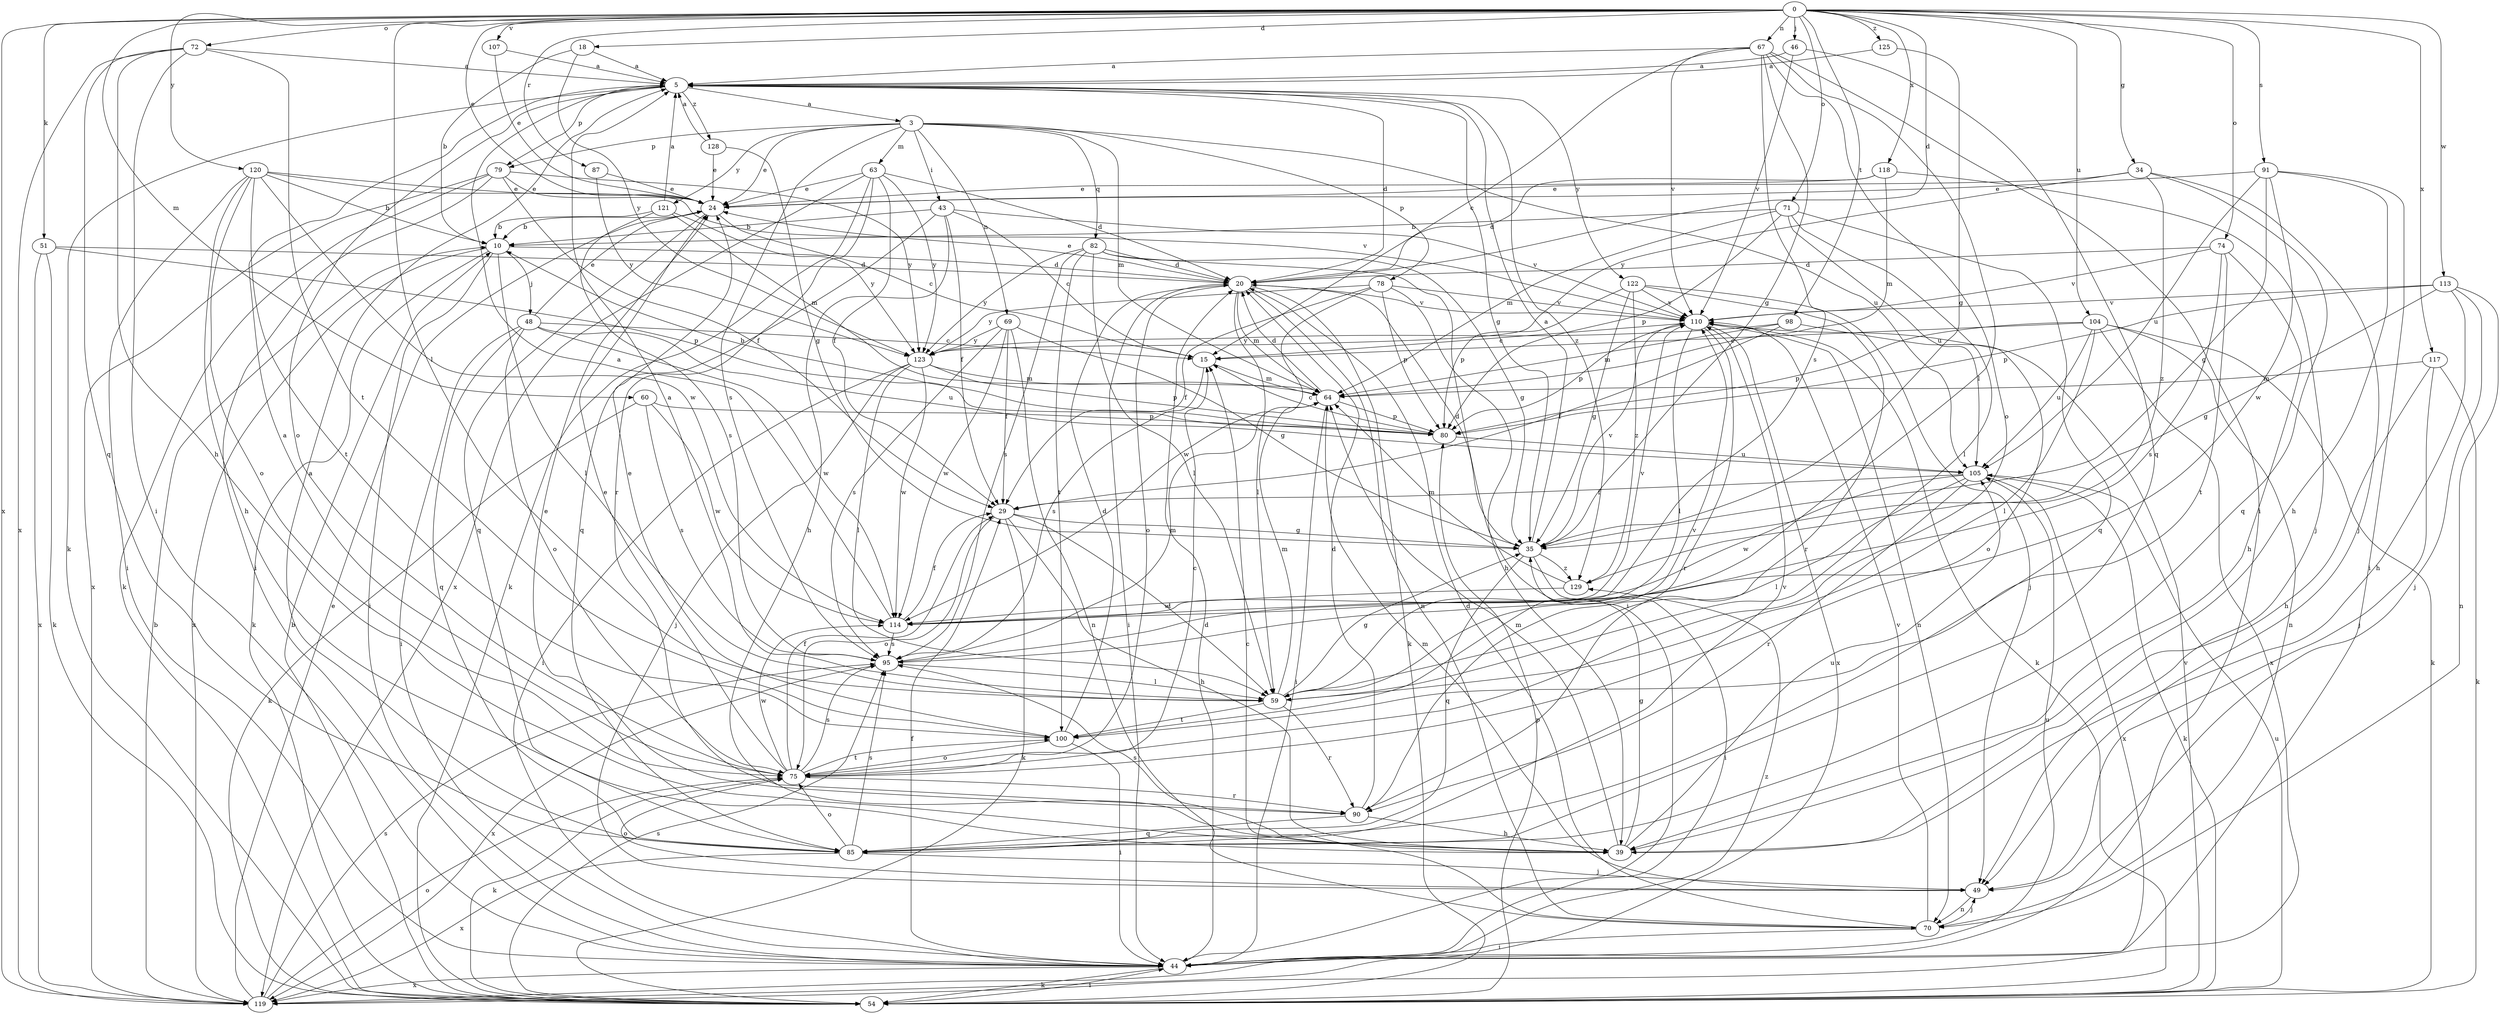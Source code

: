 strict digraph  {
0;
3;
5;
10;
15;
18;
20;
24;
29;
34;
35;
39;
43;
44;
46;
48;
49;
51;
54;
59;
60;
63;
64;
67;
69;
70;
71;
72;
74;
75;
78;
79;
80;
82;
85;
87;
90;
91;
95;
98;
100;
104;
105;
107;
110;
113;
114;
117;
118;
119;
120;
121;
122;
123;
125;
128;
129;
0 -> 18  [label=d];
0 -> 20  [label=d];
0 -> 24  [label=e];
0 -> 34  [label=g];
0 -> 46  [label=j];
0 -> 51  [label=k];
0 -> 59  [label=l];
0 -> 60  [label=m];
0 -> 67  [label=n];
0 -> 71  [label=o];
0 -> 72  [label=o];
0 -> 74  [label=o];
0 -> 87  [label=r];
0 -> 91  [label=s];
0 -> 98  [label=t];
0 -> 104  [label=u];
0 -> 107  [label=v];
0 -> 113  [label=w];
0 -> 117  [label=x];
0 -> 118  [label=x];
0 -> 119  [label=x];
0 -> 120  [label=y];
0 -> 125  [label=z];
3 -> 24  [label=e];
3 -> 43  [label=i];
3 -> 63  [label=m];
3 -> 64  [label=m];
3 -> 69  [label=n];
3 -> 78  [label=p];
3 -> 79  [label=p];
3 -> 82  [label=q];
3 -> 95  [label=s];
3 -> 105  [label=u];
3 -> 121  [label=y];
5 -> 3  [label=a];
5 -> 20  [label=d];
5 -> 35  [label=g];
5 -> 54  [label=k];
5 -> 75  [label=o];
5 -> 79  [label=p];
5 -> 122  [label=y];
5 -> 128  [label=z];
5 -> 129  [label=z];
10 -> 20  [label=d];
10 -> 44  [label=i];
10 -> 48  [label=j];
10 -> 54  [label=k];
10 -> 59  [label=l];
10 -> 119  [label=x];
15 -> 64  [label=m];
15 -> 95  [label=s];
18 -> 5  [label=a];
18 -> 10  [label=b];
18 -> 123  [label=y];
20 -> 24  [label=e];
20 -> 44  [label=i];
20 -> 54  [label=k];
20 -> 59  [label=l];
20 -> 64  [label=m];
20 -> 70  [label=n];
20 -> 75  [label=o];
20 -> 110  [label=v];
24 -> 10  [label=b];
24 -> 15  [label=c];
24 -> 85  [label=q];
29 -> 35  [label=g];
29 -> 39  [label=h];
29 -> 54  [label=k];
29 -> 59  [label=l];
29 -> 75  [label=o];
34 -> 24  [label=e];
34 -> 49  [label=j];
34 -> 85  [label=q];
34 -> 123  [label=y];
34 -> 129  [label=z];
35 -> 5  [label=a];
35 -> 20  [label=d];
35 -> 44  [label=i];
35 -> 85  [label=q];
35 -> 110  [label=v];
35 -> 129  [label=z];
39 -> 35  [label=g];
39 -> 64  [label=m];
39 -> 95  [label=s];
39 -> 105  [label=u];
43 -> 10  [label=b];
43 -> 15  [label=c];
43 -> 29  [label=f];
43 -> 39  [label=h];
43 -> 85  [label=q];
43 -> 110  [label=v];
44 -> 20  [label=d];
44 -> 29  [label=f];
44 -> 54  [label=k];
44 -> 105  [label=u];
44 -> 119  [label=x];
44 -> 129  [label=z];
46 -> 5  [label=a];
46 -> 85  [label=q];
46 -> 110  [label=v];
48 -> 15  [label=c];
48 -> 24  [label=e];
48 -> 44  [label=i];
48 -> 75  [label=o];
48 -> 85  [label=q];
48 -> 105  [label=u];
48 -> 114  [label=w];
49 -> 64  [label=m];
49 -> 70  [label=n];
49 -> 75  [label=o];
51 -> 20  [label=d];
51 -> 54  [label=k];
51 -> 80  [label=p];
51 -> 119  [label=x];
54 -> 10  [label=b];
54 -> 44  [label=i];
54 -> 80  [label=p];
54 -> 95  [label=s];
54 -> 105  [label=u];
54 -> 110  [label=v];
59 -> 5  [label=a];
59 -> 35  [label=g];
59 -> 64  [label=m];
59 -> 90  [label=r];
59 -> 100  [label=t];
60 -> 54  [label=k];
60 -> 80  [label=p];
60 -> 95  [label=s];
60 -> 114  [label=w];
63 -> 20  [label=d];
63 -> 24  [label=e];
63 -> 29  [label=f];
63 -> 54  [label=k];
63 -> 90  [label=r];
63 -> 119  [label=x];
63 -> 123  [label=y];
64 -> 20  [label=d];
64 -> 44  [label=i];
64 -> 80  [label=p];
67 -> 5  [label=a];
67 -> 15  [label=c];
67 -> 35  [label=g];
67 -> 44  [label=i];
67 -> 59  [label=l];
67 -> 75  [label=o];
67 -> 95  [label=s];
67 -> 110  [label=v];
69 -> 29  [label=f];
69 -> 35  [label=g];
69 -> 70  [label=n];
69 -> 95  [label=s];
69 -> 114  [label=w];
69 -> 123  [label=y];
70 -> 15  [label=c];
70 -> 20  [label=d];
70 -> 44  [label=i];
70 -> 49  [label=j];
70 -> 110  [label=v];
71 -> 10  [label=b];
71 -> 59  [label=l];
71 -> 64  [label=m];
71 -> 80  [label=p];
71 -> 85  [label=q];
71 -> 105  [label=u];
72 -> 5  [label=a];
72 -> 39  [label=h];
72 -> 44  [label=i];
72 -> 85  [label=q];
72 -> 100  [label=t];
72 -> 119  [label=x];
74 -> 20  [label=d];
74 -> 39  [label=h];
74 -> 95  [label=s];
74 -> 100  [label=t];
74 -> 110  [label=v];
75 -> 5  [label=a];
75 -> 15  [label=c];
75 -> 24  [label=e];
75 -> 29  [label=f];
75 -> 54  [label=k];
75 -> 90  [label=r];
75 -> 95  [label=s];
75 -> 100  [label=t];
75 -> 114  [label=w];
78 -> 29  [label=f];
78 -> 39  [label=h];
78 -> 80  [label=p];
78 -> 110  [label=v];
78 -> 114  [label=w];
78 -> 123  [label=y];
79 -> 24  [label=e];
79 -> 29  [label=f];
79 -> 44  [label=i];
79 -> 54  [label=k];
79 -> 119  [label=x];
79 -> 123  [label=y];
80 -> 10  [label=b];
80 -> 15  [label=c];
80 -> 105  [label=u];
82 -> 20  [label=d];
82 -> 35  [label=g];
82 -> 44  [label=i];
82 -> 59  [label=l];
82 -> 95  [label=s];
82 -> 100  [label=t];
82 -> 123  [label=y];
85 -> 5  [label=a];
85 -> 49  [label=j];
85 -> 75  [label=o];
85 -> 95  [label=s];
85 -> 110  [label=v];
85 -> 119  [label=x];
87 -> 24  [label=e];
87 -> 123  [label=y];
90 -> 20  [label=d];
90 -> 24  [label=e];
90 -> 39  [label=h];
90 -> 85  [label=q];
91 -> 24  [label=e];
91 -> 35  [label=g];
91 -> 39  [label=h];
91 -> 44  [label=i];
91 -> 105  [label=u];
91 -> 114  [label=w];
95 -> 59  [label=l];
95 -> 64  [label=m];
95 -> 119  [label=x];
98 -> 29  [label=f];
98 -> 64  [label=m];
98 -> 75  [label=o];
98 -> 123  [label=y];
100 -> 20  [label=d];
100 -> 24  [label=e];
100 -> 44  [label=i];
100 -> 75  [label=o];
100 -> 110  [label=v];
104 -> 15  [label=c];
104 -> 54  [label=k];
104 -> 59  [label=l];
104 -> 70  [label=n];
104 -> 80  [label=p];
104 -> 105  [label=u];
104 -> 119  [label=x];
105 -> 29  [label=f];
105 -> 54  [label=k];
105 -> 59  [label=l];
105 -> 90  [label=r];
105 -> 114  [label=w];
105 -> 119  [label=x];
107 -> 5  [label=a];
107 -> 24  [label=e];
110 -> 15  [label=c];
110 -> 54  [label=k];
110 -> 59  [label=l];
110 -> 70  [label=n];
110 -> 80  [label=p];
110 -> 90  [label=r];
110 -> 119  [label=x];
113 -> 35  [label=g];
113 -> 39  [label=h];
113 -> 49  [label=j];
113 -> 70  [label=n];
113 -> 80  [label=p];
113 -> 110  [label=v];
114 -> 5  [label=a];
114 -> 29  [label=f];
114 -> 95  [label=s];
114 -> 110  [label=v];
117 -> 39  [label=h];
117 -> 49  [label=j];
117 -> 54  [label=k];
117 -> 64  [label=m];
118 -> 20  [label=d];
118 -> 24  [label=e];
118 -> 49  [label=j];
118 -> 64  [label=m];
119 -> 10  [label=b];
119 -> 24  [label=e];
119 -> 75  [label=o];
119 -> 95  [label=s];
120 -> 10  [label=b];
120 -> 24  [label=e];
120 -> 39  [label=h];
120 -> 44  [label=i];
120 -> 75  [label=o];
120 -> 100  [label=t];
120 -> 110  [label=v];
120 -> 114  [label=w];
121 -> 5  [label=a];
121 -> 10  [label=b];
121 -> 64  [label=m];
121 -> 95  [label=s];
121 -> 123  [label=y];
122 -> 35  [label=g];
122 -> 49  [label=j];
122 -> 80  [label=p];
122 -> 90  [label=r];
122 -> 110  [label=v];
122 -> 129  [label=z];
123 -> 44  [label=i];
123 -> 49  [label=j];
123 -> 59  [label=l];
123 -> 64  [label=m];
123 -> 80  [label=p];
123 -> 114  [label=w];
125 -> 5  [label=a];
125 -> 35  [label=g];
128 -> 5  [label=a];
128 -> 24  [label=e];
128 -> 35  [label=g];
129 -> 64  [label=m];
129 -> 114  [label=w];
}

